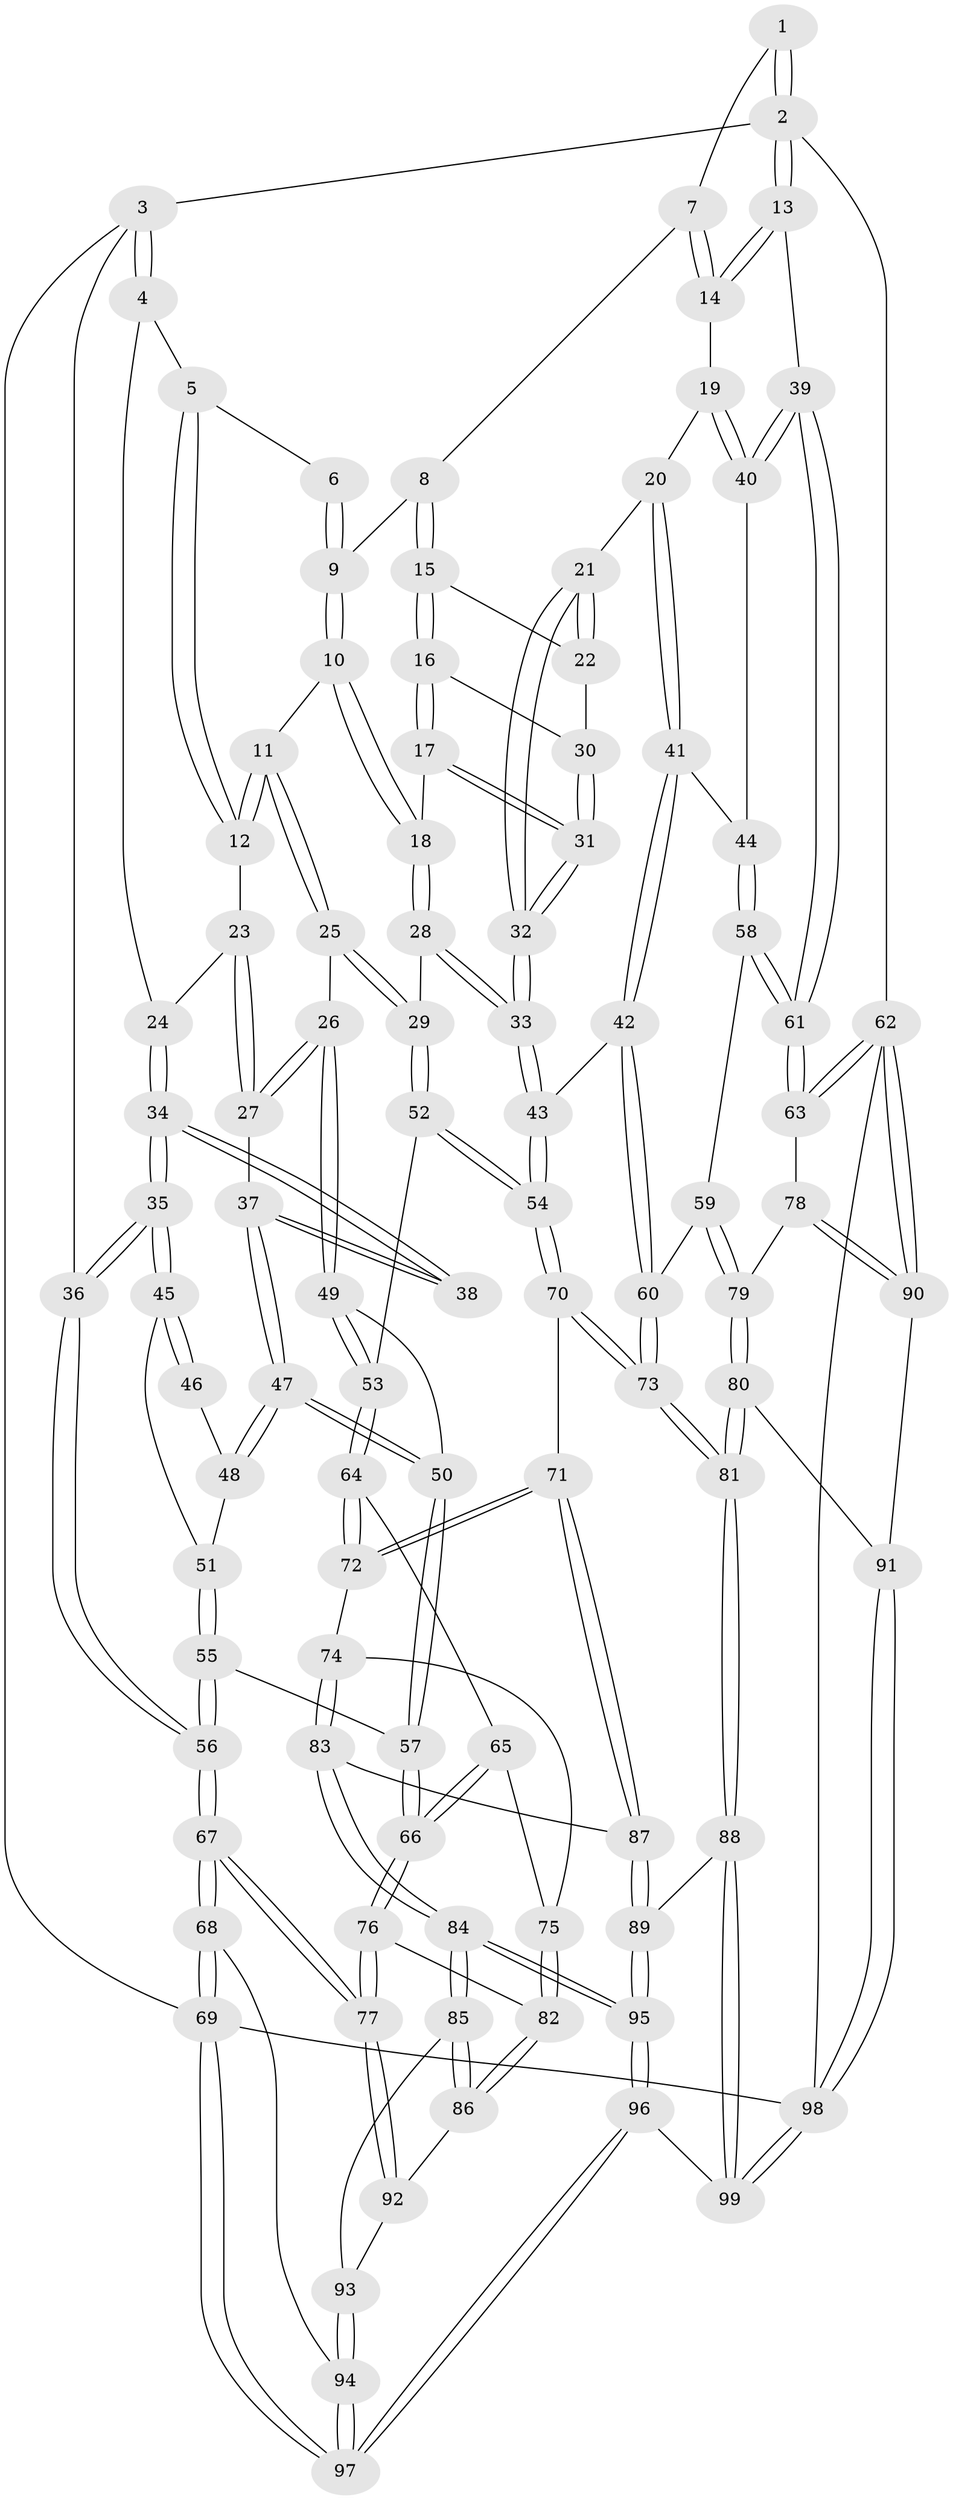 // Generated by graph-tools (version 1.1) at 2025/03/03/09/25 03:03:27]
// undirected, 99 vertices, 244 edges
graph export_dot {
graph [start="1"]
  node [color=gray90,style=filled];
  1 [pos="+0.8705678625857468+0"];
  2 [pos="+1+0"];
  3 [pos="+0+0"];
  4 [pos="+0.025377435410526523+0"];
  5 [pos="+0.2882881628435982+0"];
  6 [pos="+0.6219485363624404+0"];
  7 [pos="+0.8680153493689551+0.06989408633648275"];
  8 [pos="+0.6674040932742697+0.07228754932364125"];
  9 [pos="+0.6235217877617646+0"];
  10 [pos="+0.4770830552436321+0.12455216284415373"];
  11 [pos="+0.4517932584227932+0.11695660877482866"];
  12 [pos="+0.40384776727898436+0.09504970208043365"];
  13 [pos="+1+0.05846739859181641"];
  14 [pos="+0.8919762119361382+0.13336660809968132"];
  15 [pos="+0.6672608204608048+0.0871354088364837"];
  16 [pos="+0.6197301358185899+0.14912440211676173"];
  17 [pos="+0.5845656952228457+0.19162128782649535"];
  18 [pos="+0.5136992074410869+0.17732821850921654"];
  19 [pos="+0.8741703097993326+0.1746006546136628"];
  20 [pos="+0.8594425688401466+0.1867695708552128"];
  21 [pos="+0.7984979335301478+0.18780202115175576"];
  22 [pos="+0.7275622631818592+0.15562916051463396"];
  23 [pos="+0.3953514052200283+0.10441567003944034"];
  24 [pos="+0.18093303737952438+0.14755787117871824"];
  25 [pos="+0.3830551250084447+0.28165518185400706"];
  26 [pos="+0.33960000952601377+0.25390870690929906"];
  27 [pos="+0.32486970977131285+0.239545626902701"];
  28 [pos="+0.4714483114406732+0.24598469642474402"];
  29 [pos="+0.4054421069605905+0.3001447441066796"];
  30 [pos="+0.6944527153866487+0.21202334982863844"];
  31 [pos="+0.6443256103125143+0.32009608757353747"];
  32 [pos="+0.6506493150469925+0.34811123703802466"];
  33 [pos="+0.6502245645826136+0.3648167524057601"];
  34 [pos="+0.18542471019000567+0.17399287675405967"];
  35 [pos="+0+0.2738491996376073"];
  36 [pos="+0+0.2734568139575628"];
  37 [pos="+0.21257936054194038+0.2149652075676132"];
  38 [pos="+0.19247857511474217+0.19641863675348112"];
  39 [pos="+1+0.27179181079979037"];
  40 [pos="+0.9847992805876327+0.27154572970317786"];
  41 [pos="+0.8325015423667257+0.3772614102350447"];
  42 [pos="+0.7198661861195929+0.42008545037293443"];
  43 [pos="+0.6540873294888002+0.401472892183824"];
  44 [pos="+0.9000329553352573+0.39607416265195344"];
  45 [pos="+0.007091379173751868+0.29758750095620845"];
  46 [pos="+0.13657117836063976+0.2457423057160109"];
  47 [pos="+0.2134405061326576+0.37741271833105694"];
  48 [pos="+0.12042626110093489+0.32968763944408014"];
  49 [pos="+0.23460372074641925+0.4391464873671636"];
  50 [pos="+0.22675268380117125+0.4400295742919429"];
  51 [pos="+0.08647215019651545+0.36150833496406115"];
  52 [pos="+0.4298538523938375+0.40171912975920854"];
  53 [pos="+0.3845456510370428+0.4458694502148563"];
  54 [pos="+0.6207891980380696+0.4222933794062731"];
  55 [pos="+0.11937638337120186+0.4793989754904001"];
  56 [pos="+0+0.4404688188174853"];
  57 [pos="+0.1592049489411468+0.5012373382910492"];
  58 [pos="+1+0.4818256360028078"];
  59 [pos="+0.9062525031932416+0.5762450502830345"];
  60 [pos="+0.7867936256819638+0.5673589670191429"];
  61 [pos="+1+0.4891325575030501"];
  62 [pos="+1+0.8674389385702211"];
  63 [pos="+1+0.6434142251546218"];
  64 [pos="+0.3917766475285751+0.5154160245658319"];
  65 [pos="+0.3261294733557721+0.5662322121886023"];
  66 [pos="+0.1640385225603273+0.5822750965465253"];
  67 [pos="+0+0.7529372136069135"];
  68 [pos="+0+0.7993227639345171"];
  69 [pos="+0+1"];
  70 [pos="+0.5896647174540007+0.5347113541984457"];
  71 [pos="+0.5131692552162403+0.6293660580952859"];
  72 [pos="+0.435638313393371+0.599236204221463"];
  73 [pos="+0.7340678388843705+0.6929732283296409"];
  74 [pos="+0.3527981241886162+0.6664566420314011"];
  75 [pos="+0.32502998380848425+0.6541939244601441"];
  76 [pos="+0.16227419760601097+0.5956885438359497"];
  77 [pos="+0+0.7371117056908064"];
  78 [pos="+0.9368094314082771+0.6792516569961125"];
  79 [pos="+0.9234103063994398+0.6762067656367157"];
  80 [pos="+0.8206326426873205+0.7811282651809133"];
  81 [pos="+0.7290779096978363+0.7843788471981731"];
  82 [pos="+0.18970208367337105+0.6392247949020273"];
  83 [pos="+0.3747728571104042+0.8170229444967243"];
  84 [pos="+0.3320085838815842+0.8752879907832426"];
  85 [pos="+0.2213192091423399+0.7942411816432202"];
  86 [pos="+0.1990378712349947+0.7365249154192192"];
  87 [pos="+0.5419126966199685+0.7359241168428066"];
  88 [pos="+0.6935913530739571+0.8143908003808038"];
  89 [pos="+0.6820183624655143+0.8107690323801354"];
  90 [pos="+1+0.8372267853586522"];
  91 [pos="+0.9367129342741146+0.8482336524000437"];
  92 [pos="+0+0.7733612633660406"];
  93 [pos="+0.11750860779107278+0.8431915975674739"];
  94 [pos="+0.10508951994333757+0.9089835920735606"];
  95 [pos="+0.3411166839280861+0.9788692335973365"];
  96 [pos="+0.32849002688824164+1"];
  97 [pos="+0.18657834247192706+1"];
  98 [pos="+0.8343436301125997+1"];
  99 [pos="+0.703483289872786+1"];
  1 -- 2;
  1 -- 2;
  1 -- 7;
  2 -- 3;
  2 -- 13;
  2 -- 13;
  2 -- 62;
  3 -- 4;
  3 -- 4;
  3 -- 36;
  3 -- 69;
  4 -- 5;
  4 -- 24;
  5 -- 6;
  5 -- 12;
  5 -- 12;
  6 -- 9;
  6 -- 9;
  7 -- 8;
  7 -- 14;
  7 -- 14;
  8 -- 9;
  8 -- 15;
  8 -- 15;
  9 -- 10;
  9 -- 10;
  10 -- 11;
  10 -- 18;
  10 -- 18;
  11 -- 12;
  11 -- 12;
  11 -- 25;
  11 -- 25;
  12 -- 23;
  13 -- 14;
  13 -- 14;
  13 -- 39;
  14 -- 19;
  15 -- 16;
  15 -- 16;
  15 -- 22;
  16 -- 17;
  16 -- 17;
  16 -- 30;
  17 -- 18;
  17 -- 31;
  17 -- 31;
  18 -- 28;
  18 -- 28;
  19 -- 20;
  19 -- 40;
  19 -- 40;
  20 -- 21;
  20 -- 41;
  20 -- 41;
  21 -- 22;
  21 -- 22;
  21 -- 32;
  21 -- 32;
  22 -- 30;
  23 -- 24;
  23 -- 27;
  23 -- 27;
  24 -- 34;
  24 -- 34;
  25 -- 26;
  25 -- 29;
  25 -- 29;
  26 -- 27;
  26 -- 27;
  26 -- 49;
  26 -- 49;
  27 -- 37;
  28 -- 29;
  28 -- 33;
  28 -- 33;
  29 -- 52;
  29 -- 52;
  30 -- 31;
  30 -- 31;
  31 -- 32;
  31 -- 32;
  32 -- 33;
  32 -- 33;
  33 -- 43;
  33 -- 43;
  34 -- 35;
  34 -- 35;
  34 -- 38;
  34 -- 38;
  35 -- 36;
  35 -- 36;
  35 -- 45;
  35 -- 45;
  36 -- 56;
  36 -- 56;
  37 -- 38;
  37 -- 38;
  37 -- 47;
  37 -- 47;
  39 -- 40;
  39 -- 40;
  39 -- 61;
  39 -- 61;
  40 -- 44;
  41 -- 42;
  41 -- 42;
  41 -- 44;
  42 -- 43;
  42 -- 60;
  42 -- 60;
  43 -- 54;
  43 -- 54;
  44 -- 58;
  44 -- 58;
  45 -- 46;
  45 -- 46;
  45 -- 51;
  46 -- 48;
  47 -- 48;
  47 -- 48;
  47 -- 50;
  47 -- 50;
  48 -- 51;
  49 -- 50;
  49 -- 53;
  49 -- 53;
  50 -- 57;
  50 -- 57;
  51 -- 55;
  51 -- 55;
  52 -- 53;
  52 -- 54;
  52 -- 54;
  53 -- 64;
  53 -- 64;
  54 -- 70;
  54 -- 70;
  55 -- 56;
  55 -- 56;
  55 -- 57;
  56 -- 67;
  56 -- 67;
  57 -- 66;
  57 -- 66;
  58 -- 59;
  58 -- 61;
  58 -- 61;
  59 -- 60;
  59 -- 79;
  59 -- 79;
  60 -- 73;
  60 -- 73;
  61 -- 63;
  61 -- 63;
  62 -- 63;
  62 -- 63;
  62 -- 90;
  62 -- 90;
  62 -- 98;
  63 -- 78;
  64 -- 65;
  64 -- 72;
  64 -- 72;
  65 -- 66;
  65 -- 66;
  65 -- 75;
  66 -- 76;
  66 -- 76;
  67 -- 68;
  67 -- 68;
  67 -- 77;
  67 -- 77;
  68 -- 69;
  68 -- 69;
  68 -- 94;
  69 -- 97;
  69 -- 97;
  69 -- 98;
  70 -- 71;
  70 -- 73;
  70 -- 73;
  71 -- 72;
  71 -- 72;
  71 -- 87;
  71 -- 87;
  72 -- 74;
  73 -- 81;
  73 -- 81;
  74 -- 75;
  74 -- 83;
  74 -- 83;
  75 -- 82;
  75 -- 82;
  76 -- 77;
  76 -- 77;
  76 -- 82;
  77 -- 92;
  77 -- 92;
  78 -- 79;
  78 -- 90;
  78 -- 90;
  79 -- 80;
  79 -- 80;
  80 -- 81;
  80 -- 81;
  80 -- 91;
  81 -- 88;
  81 -- 88;
  82 -- 86;
  82 -- 86;
  83 -- 84;
  83 -- 84;
  83 -- 87;
  84 -- 85;
  84 -- 85;
  84 -- 95;
  84 -- 95;
  85 -- 86;
  85 -- 86;
  85 -- 93;
  86 -- 92;
  87 -- 89;
  87 -- 89;
  88 -- 89;
  88 -- 99;
  88 -- 99;
  89 -- 95;
  89 -- 95;
  90 -- 91;
  91 -- 98;
  91 -- 98;
  92 -- 93;
  93 -- 94;
  93 -- 94;
  94 -- 97;
  94 -- 97;
  95 -- 96;
  95 -- 96;
  96 -- 97;
  96 -- 97;
  96 -- 99;
  98 -- 99;
  98 -- 99;
}
